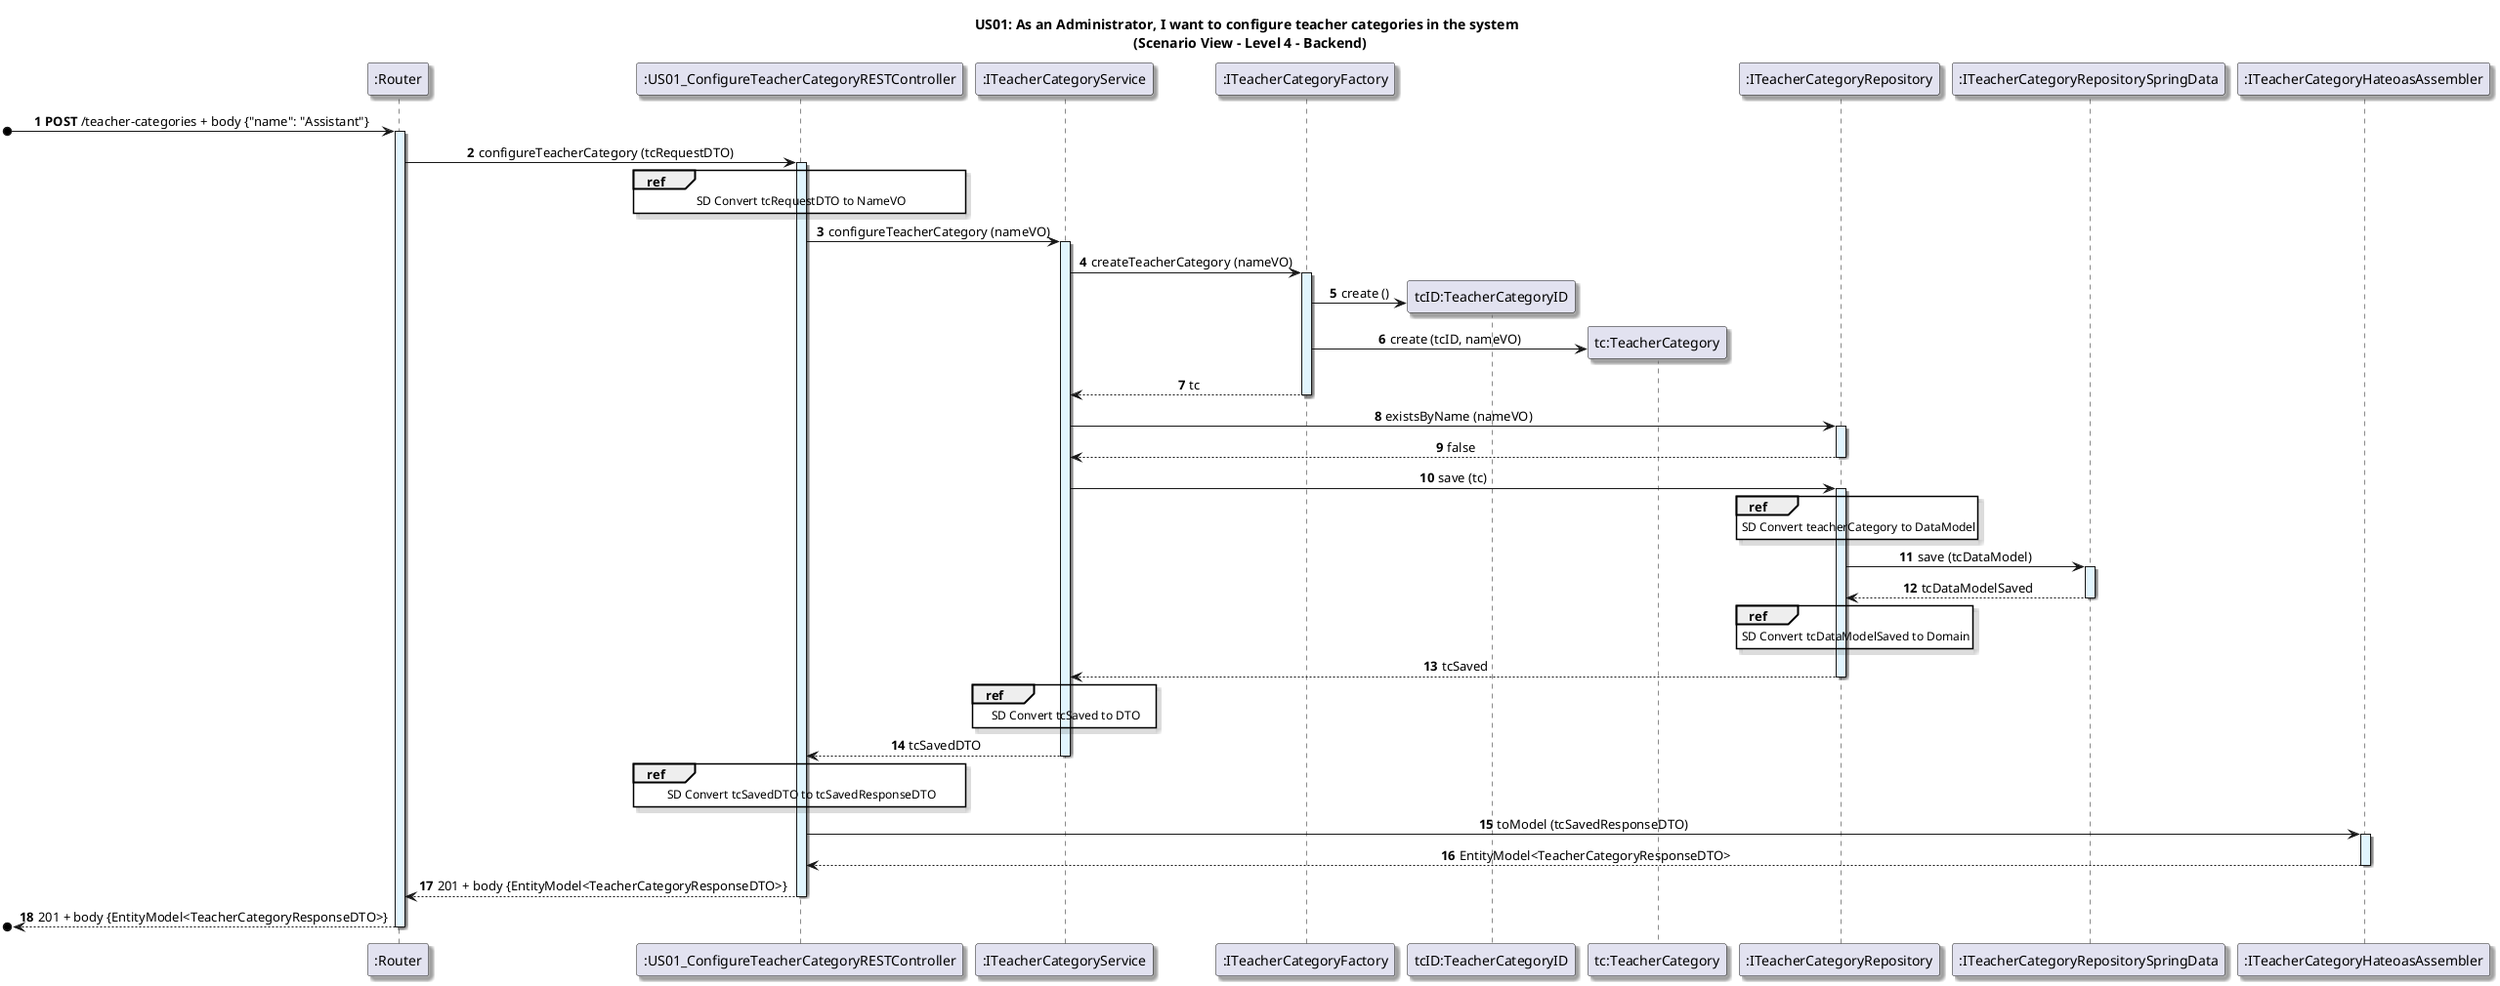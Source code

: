 @startuml

title US01: As an Administrator, I want to configure teacher categories in the system \n (Scenario View - Level 4 - Backend)

skinparam defaultTextAlignment center
skinparam shadowing true

autonumber

participant ":Router" as router
[o-> router: **POST** /teacher-categories + body {"name": "Assistant"}
activate router #E1F5FE

participant ":US01_ConfigureTeacherCategoryRESTController" as Controller
router -> Controller: configureTeacherCategory (tcRequestDTO)
activate Controller #E1F5FE

ref over Controller
   SD Convert tcRequestDTO to NameVO
end

participant ":ITeacherCategoryService" as service
Controller -> service: configureTeacherCategory (nameVO)
activate service #E1F5FE

participant ":ITeacherCategoryFactory" as Factory
service -> Factory: createTeacherCategory (nameVO)
activate Factory #E1F5FE

create "tcID:TeacherCategoryID"
Factory -> "tcID:TeacherCategoryID": create ()

create "tc:TeacherCategory"
Factory -> "tc:TeacherCategory": create (tcID, nameVO)

Factory --> service: tc
deactivate Factory

participant ":ITeacherCategoryRepository" as Repository
service -> Repository: existsByName (nameVO)
activate Repository #E1F5FE
Repository --> service: false
deactivate Repository

service -> Repository: save (tc)
activate Repository #E1F5FE

ref over Repository
    SD Convert teacherCategory to DataModel
end

participant ":ITeacherCategoryRepositorySpringData" as springDataRepository
Repository -> springDataRepository: save (tcDataModel)
activate springDataRepository #E1F5FE
springDataRepository --> Repository : tcDataModelSaved
deactivate springDataRepository

ref over Repository
    SD Convert tcDataModelSaved to Domain
end

Repository --> service: tcSaved
deactivate Repository

ref over service
    SD Convert tcSaved to DTO
end

service --> Controller: tcSavedDTO
deactivate service

ref over Controller
    SD Convert tcSavedDTO to tcSavedResponseDTO
end

participant ":ITeacherCategoryHateoasAssembler" as hateoasAssembler
Controller -> hateoasAssembler: toModel (tcSavedResponseDTO)
activate hateoasAssembler #E1F5FE

hateoasAssembler --> Controller: EntityModel<TeacherCategoryResponseDTO>
deactivate hateoasAssembler

Controller --> router: 201 + body {EntityModel<TeacherCategoryResponseDTO>}
deactivate Controller

[o<-- router: 201 + body {EntityModel<TeacherCategoryResponseDTO>}
deactivate router

@enduml